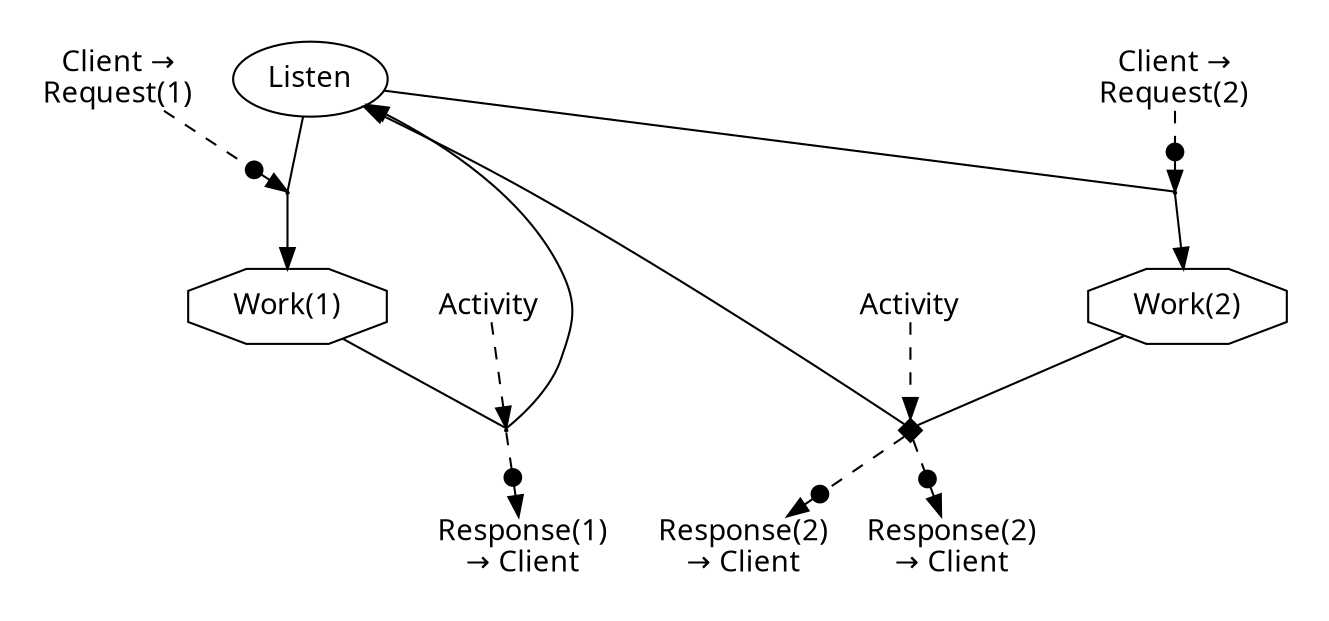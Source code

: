digraph {
color=white;
graph [ fontname="sans-serif" ];
node [ fontname="sans-serif" ];
edge [ fontname="sans-serif" ];
A_0_false [ label="Listen", shape=ellipse ];
A_1_true [ label="Work(1)", shape=octagon ];
subgraph cluster_0 {
T_0_18446744073709551615 [ shape=point, height=0.015, width=0.015 ];
A_0_false -> T_0_18446744073709551615 [ arrowhead=none, direction=forward ];
T_0_18446744073709551615 -> A_1_true;
D_0_18446744073709551615_0 [ label="Client &#8594;\nRequest(1)", shape=plain ];
D_0_18446744073709551615_0 -> T_0_18446744073709551615 [ arrowhead=normalnonedot, direction=forward, style=dashed ];
}
A_2_true [ label="Work(2)", shape=octagon ];
subgraph cluster_1 {
T_1_18446744073709551615 [ shape=point, height=0.015, width=0.015 ];
A_0_false -> T_1_18446744073709551615 [ arrowhead=none, direction=forward ];
T_1_18446744073709551615 -> A_2_true;
D_1_18446744073709551615_2 [ label="Client &#8594;\nRequest(2)", shape=plain ];
D_1_18446744073709551615_2 -> T_1_18446744073709551615 [ arrowhead=normalnonedot, direction=forward, style=dashed ];
}
subgraph cluster_2 {
T_2_18446744073709551615 [ shape=point, height=0.015, width=0.015 ];
A_1_true -> T_2_18446744073709551615 [ arrowhead=none, direction=forward ];
T_2_18446744073709551615 -> A_0_false;
D_2_18446744073709551615_255 [ label="Activity", shape=plain ];
D_2_18446744073709551615_255 -> T_2_18446744073709551615 [ arrowhead=normal, direction=forward, style=dashed ];
S_2_18446744073709551615_3 [ label="Response(1)\n&#8594; Client", shape=plain ];
T_2_18446744073709551615 -> S_2_18446744073709551615_3 [ arrowhead=normalnonedot, direction=forward, style=dashed ];
}
subgraph cluster_3 {
T_3_18446744073709551615 [ shape=diamond, label="", fontsize=0, width=0.15, height=0.15, style=filled, color=black ];
A_2_true -> T_3_18446744073709551615 [ arrowhead=none, direction=forward ];
T_3_18446744073709551615 -> A_0_false;
D_3_18446744073709551615_255 [ label="Activity", shape=plain ];
D_3_18446744073709551615_255 -> T_3_18446744073709551615 [ arrowhead=normal, direction=forward, style=dashed ];
S_3_18446744073709551615_4 [ label="Response(2)\n&#8594; Client", shape=plain ];
T_3_18446744073709551615 -> S_3_18446744073709551615_4 [ arrowhead=normalnonedot, direction=forward, style=dashed ];
S_3_18446744073709551615_5 [ label="Response(2)\n&#8594; Client", shape=plain ];
T_3_18446744073709551615 -> S_3_18446744073709551615_5 [ arrowhead=normalnonedot, direction=forward, style=dashed ];
}
}

